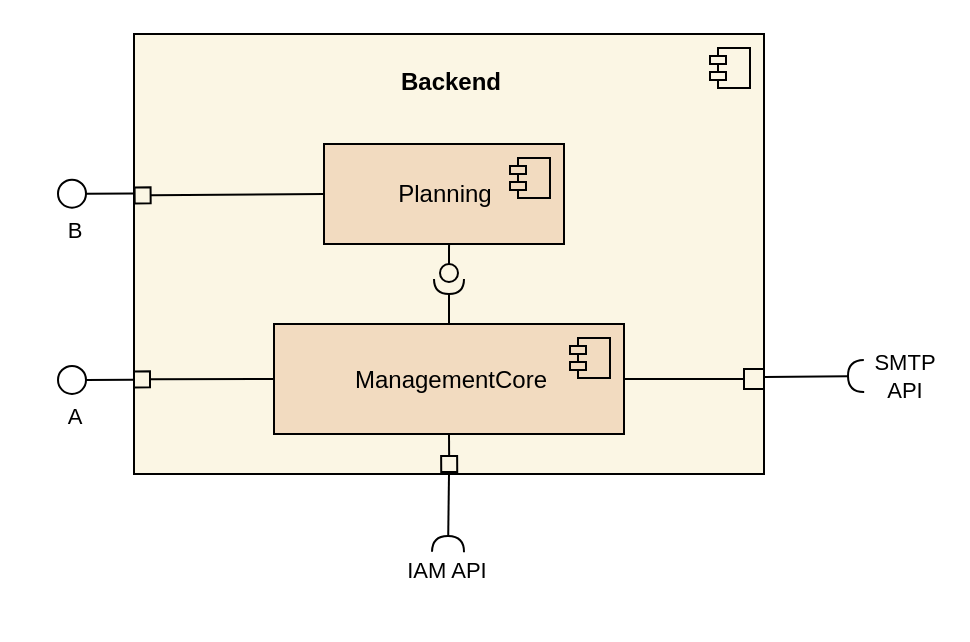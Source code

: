 <mxfile>
    <diagram id="2KhIsbDiPvBkP_OM17Oy" name="Page-1">
        <mxGraphModel dx="298" dy="335" grid="0" gridSize="4" guides="1" tooltips="1" connect="1" arrows="1" fold="1" page="1" pageScale="1" pageWidth="850" pageHeight="1100" background="#FFFFFF" math="0" shadow="0">
            <root>
                <mxCell id="0"/>
                <mxCell id="1" parent="0"/>
                <mxCell id="87" value="" style="whiteSpace=wrap;html=1;labelBackgroundColor=none;labelBorderColor=default;strokeColor=none;fontColor=#000000;fillColor=none;" parent="1" vertex="1">
                    <mxGeometry x="248" y="168" width="484" height="320" as="geometry"/>
                </mxCell>
                <mxCell id="45" style="edgeStyle=none;html=1;strokeColor=#000000;fontColor=#000000;endArrow=circle;endFill=0;exitX=0;exitY=0.786;exitDx=0;exitDy=0;exitPerimeter=0;" parent="1" source="2" edge="1">
                    <mxGeometry relative="1" as="geometry">
                        <mxPoint x="276" y="358" as="targetPoint"/>
                        <mxPoint x="40" y="250" as="sourcePoint"/>
                    </mxGeometry>
                </mxCell>
                <mxCell id="46" value="A" style="edgeLabel;html=1;align=center;verticalAlign=middle;resizable=0;points=[];fontColor=#000000;labelBackgroundColor=none;" parent="45" vertex="1" connectable="0">
                    <mxGeometry x="0.414" y="-5" relative="1" as="geometry">
                        <mxPoint x="-3" y="23" as="offset"/>
                    </mxGeometry>
                </mxCell>
                <mxCell id="48" style="edgeStyle=none;html=1;strokeColor=#000000;fontColor=#000000;endArrow=halfCircle;endFill=0;exitX=0.5;exitY=1;exitDx=0;exitDy=0;" parent="1" source="2" edge="1">
                    <mxGeometry relative="1" as="geometry">
                        <mxPoint x="472" y="444" as="targetPoint"/>
                        <mxPoint x="440" y="405" as="sourcePoint"/>
                    </mxGeometry>
                </mxCell>
                <mxCell id="49" value="IAM API" style="edgeLabel;html=1;align=center;verticalAlign=middle;resizable=0;points=[];fontColor=#000000;labelBackgroundColor=none;" parent="48" vertex="1" connectable="0">
                    <mxGeometry x="0.773" y="5" relative="1" as="geometry">
                        <mxPoint x="-6" y="13" as="offset"/>
                    </mxGeometry>
                </mxCell>
                <mxCell id="51" style="edgeStyle=none;html=1;strokeColor=#000000;fontColor=#000000;endArrow=halfCircle;endFill=0;exitX=1.038;exitY=0.404;exitDx=0;exitDy=0;exitPerimeter=0;" parent="1" source="79" edge="1">
                    <mxGeometry relative="1" as="geometry">
                        <mxPoint x="680" y="356" as="targetPoint"/>
                        <mxPoint x="632" y="304" as="sourcePoint"/>
                    </mxGeometry>
                </mxCell>
                <mxCell id="52" value="SMTP &lt;br&gt;API" style="edgeLabel;html=1;align=center;verticalAlign=middle;resizable=0;points=[];fontColor=#000000;labelBackgroundColor=none;" parent="51" vertex="1" connectable="0">
                    <mxGeometry x="0.866" y="7" relative="1" as="geometry">
                        <mxPoint x="23" y="7" as="offset"/>
                    </mxGeometry>
                </mxCell>
                <mxCell id="81" style="edgeStyle=none;html=1;exitX=0.5;exitY=1;exitDx=0;exitDy=0;entryX=0.5;entryY=1;entryDx=0;entryDy=0;strokeColor=#000000;endArrow=box;endFill=0;" parent="1" source="2" target="20" edge="1">
                    <mxGeometry relative="1" as="geometry"/>
                </mxCell>
                <mxCell id="2" value="&lt;br&gt;&lt;b&gt;Backend&lt;br&gt;&lt;br&gt;&lt;br&gt;&lt;br&gt;&lt;br&gt;&lt;br&gt;&lt;br&gt;&lt;br&gt;&lt;br&gt;&lt;br&gt;&lt;br&gt;&lt;br&gt;&lt;br&gt;&lt;br&gt;&lt;/b&gt;" style="html=1;dropTarget=0;fillColor=#fbf6e4;strokeColor=#000000;fontColor=#000000;" parent="1" vertex="1">
                    <mxGeometry x="315" y="185" width="315" height="220" as="geometry"/>
                </mxCell>
                <mxCell id="3" value="" style="shape=module;jettyWidth=8;jettyHeight=4;fillColor=#fbf6e4;strokeColor=#000000;" parent="2" vertex="1">
                    <mxGeometry x="1" width="20" height="20" relative="1" as="geometry">
                        <mxPoint x="-27" y="7" as="offset"/>
                    </mxGeometry>
                </mxCell>
                <mxCell id="86" style="edgeStyle=none;html=1;exitX=0;exitY=0.5;exitDx=0;exitDy=0;entryX=0;entryY=0.785;entryDx=0;entryDy=0;entryPerimeter=0;strokeColor=#000000;endArrow=box;endFill=0;" parent="1" source="20" target="2" edge="1">
                    <mxGeometry relative="1" as="geometry"/>
                </mxCell>
                <mxCell id="89" style="edgeStyle=none;html=1;exitX=0.5;exitY=1;exitDx=0;exitDy=0;strokeColor=#000000;endArrow=box;endFill=0;" parent="1" source="20" edge="1">
                    <mxGeometry relative="1" as="geometry">
                        <mxPoint x="472.615" y="404" as="targetPoint"/>
                    </mxGeometry>
                </mxCell>
                <mxCell id="90" style="edgeStyle=none;html=1;exitX=1;exitY=0.5;exitDx=0;exitDy=0;entryX=0;entryY=0.5;entryDx=0;entryDy=0;endArrow=none;endFill=0;strokeColor=#000000;" parent="1" source="20" target="79" edge="1">
                    <mxGeometry relative="1" as="geometry"/>
                </mxCell>
                <mxCell id="20" value="ManagementCore" style="html=1;dropTarget=0;fillColor=#f2dbc0;strokeColor=#000000;fontColor=#000000;" parent="1" vertex="1">
                    <mxGeometry x="385" y="330" width="175" height="55" as="geometry"/>
                </mxCell>
                <mxCell id="21" value="" style="shape=module;jettyWidth=8;jettyHeight=4;fillColor=#f2dbc0;strokeColor=#000000;" parent="20" vertex="1">
                    <mxGeometry x="1" width="20" height="20" relative="1" as="geometry">
                        <mxPoint x="-27" y="7" as="offset"/>
                    </mxGeometry>
                </mxCell>
                <mxCell id="93" style="edgeStyle=none;html=1;exitX=0;exitY=0.5;exitDx=0;exitDy=0;entryX=0.001;entryY=0.367;entryDx=0;entryDy=0;entryPerimeter=0;strokeColor=#000000;endArrow=box;endFill=0;" edge="1" parent="1" source="23" target="2">
                    <mxGeometry relative="1" as="geometry"/>
                </mxCell>
                <mxCell id="23" value="Planning" style="html=1;dropTarget=0;fillColor=#f2dbc0;strokeColor=#000000;fontColor=#000000;" parent="1" vertex="1">
                    <mxGeometry x="410" y="240" width="120" height="50" as="geometry"/>
                </mxCell>
                <mxCell id="24" value="" style="shape=module;jettyWidth=8;jettyHeight=4;fillColor=#f2dbc0;strokeColor=#000000;" parent="23" vertex="1">
                    <mxGeometry x="1" width="20" height="20" relative="1" as="geometry">
                        <mxPoint x="-27" y="7" as="offset"/>
                    </mxGeometry>
                </mxCell>
                <mxCell id="64" style="edgeStyle=none;html=1;exitX=1;exitY=0.5;exitDx=0;exitDy=0;exitPerimeter=0;strokeColor=#000000;endArrow=none;endFill=0;" parent="1" source="63" target="20" edge="1">
                    <mxGeometry relative="1" as="geometry"/>
                </mxCell>
                <mxCell id="65" style="edgeStyle=none;html=1;exitX=0;exitY=0.5;exitDx=0;exitDy=0;exitPerimeter=0;strokeColor=#000000;endArrow=none;endFill=0;entryX=0.521;entryY=0.998;entryDx=0;entryDy=0;entryPerimeter=0;" parent="1" source="63" target="23" edge="1">
                    <mxGeometry relative="1" as="geometry"/>
                </mxCell>
                <mxCell id="63" value="" style="shape=providedRequiredInterface;html=1;verticalLabelPosition=bottom;sketch=0;fillColor=none;strokeColor=#000000;direction=south;" parent="1" vertex="1">
                    <mxGeometry x="465" y="300" width="15" height="15" as="geometry"/>
                </mxCell>
                <mxCell id="79" value="" style="fontStyle=0;labelPosition=right;verticalLabelPosition=middle;align=left;verticalAlign=middle;spacingLeft=2;strokeColor=#000000;fillColor=none;" parent="1" vertex="1">
                    <mxGeometry x="620" y="352.5" width="10" height="10" as="geometry"/>
                </mxCell>
                <mxCell id="91" style="edgeStyle=none;html=1;strokeColor=#000000;fontColor=#000000;endArrow=circle;endFill=0;exitX=0;exitY=0.786;exitDx=0;exitDy=0;exitPerimeter=0;" edge="1" parent="1">
                    <mxGeometry relative="1" as="geometry">
                        <mxPoint x="276" y="264.87" as="targetPoint"/>
                        <mxPoint x="315" y="264.79" as="sourcePoint"/>
                    </mxGeometry>
                </mxCell>
                <mxCell id="92" value="B" style="edgeLabel;html=1;align=center;verticalAlign=middle;resizable=0;points=[];fontColor=#000000;labelBackgroundColor=none;" vertex="1" connectable="0" parent="91">
                    <mxGeometry x="0.414" y="-5" relative="1" as="geometry">
                        <mxPoint x="-3" y="23" as="offset"/>
                    </mxGeometry>
                </mxCell>
            </root>
        </mxGraphModel>
    </diagram>
</mxfile>